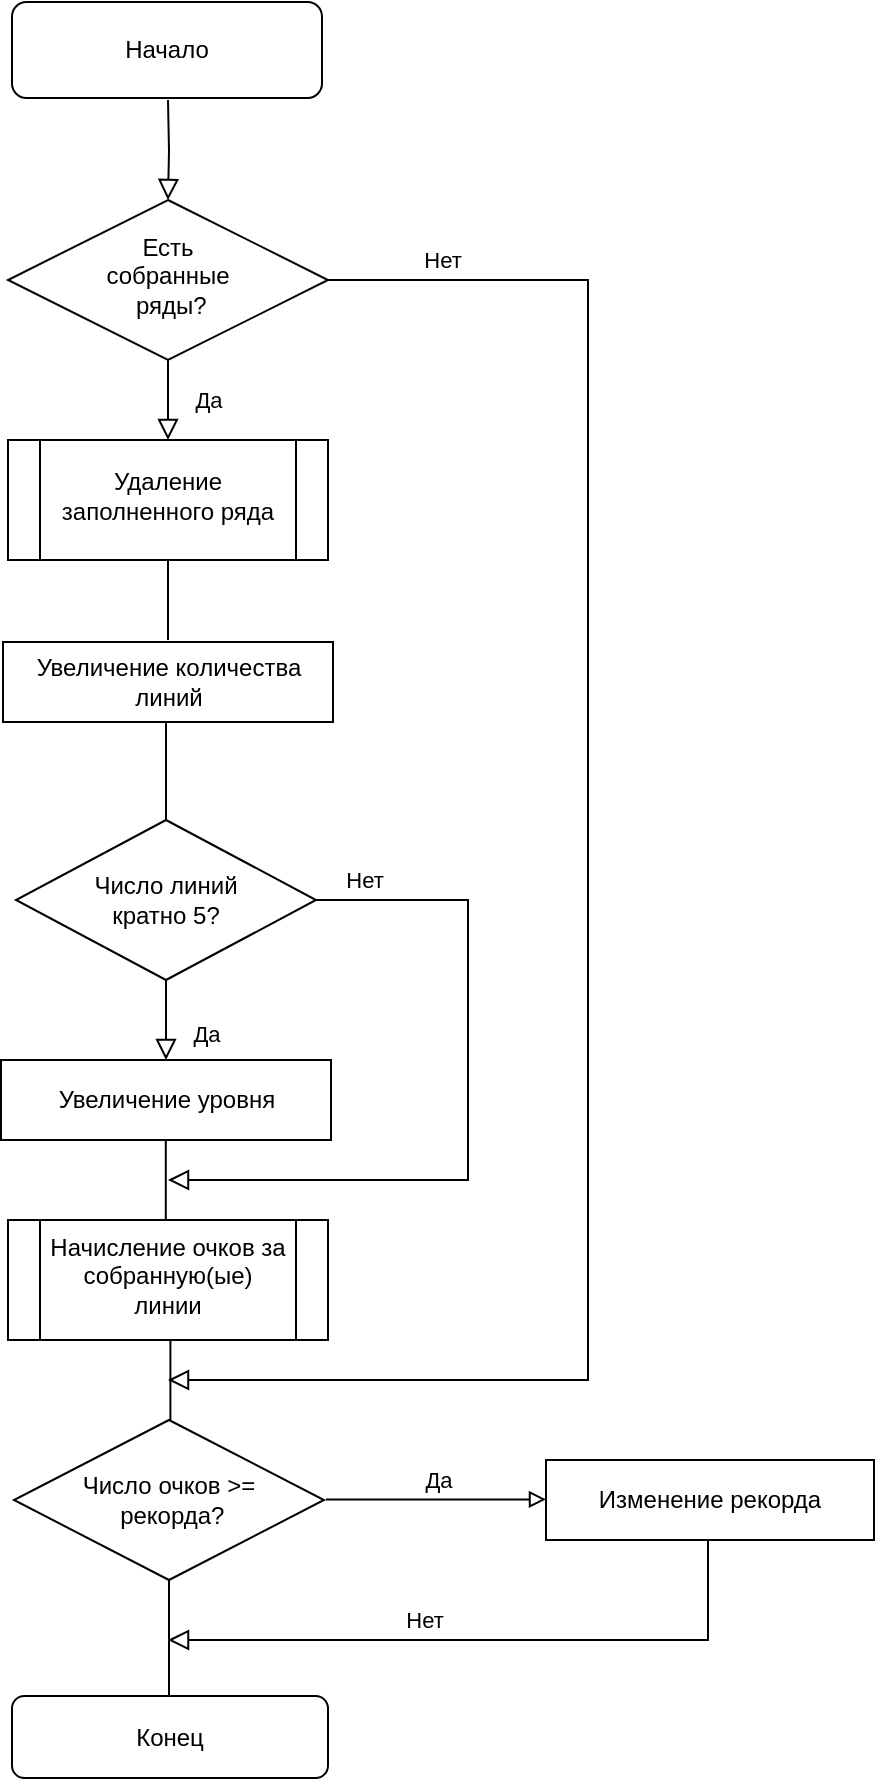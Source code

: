 <mxfile version="22.0.4" type="github">
  <diagram id="C5RBs43oDa-KdzZeNtuy" name="Page-1">
    <mxGraphModel dx="2363" dy="1195" grid="0" gridSize="10" guides="1" tooltips="1" connect="1" arrows="1" fold="1" page="1" pageScale="1" pageWidth="827" pageHeight="1169" math="0" shadow="0">
      <root>
        <mxCell id="WIyWlLk6GJQsqaUBKTNV-0" />
        <mxCell id="WIyWlLk6GJQsqaUBKTNV-1" parent="WIyWlLk6GJQsqaUBKTNV-0" />
        <mxCell id="WIyWlLk6GJQsqaUBKTNV-2" value="" style="rounded=0;html=1;jettySize=auto;orthogonalLoop=1;fontSize=11;endArrow=block;endFill=0;endSize=8;strokeWidth=1;shadow=0;labelBackgroundColor=none;edgeStyle=orthogonalEdgeStyle;" parent="WIyWlLk6GJQsqaUBKTNV-1" target="WIyWlLk6GJQsqaUBKTNV-6" edge="1">
          <mxGeometry relative="1" as="geometry">
            <mxPoint x="220" y="120" as="sourcePoint" />
          </mxGeometry>
        </mxCell>
        <mxCell id="WIyWlLk6GJQsqaUBKTNV-4" value="Да" style="rounded=0;html=1;jettySize=auto;orthogonalLoop=1;fontSize=11;endArrow=block;endFill=0;endSize=8;strokeWidth=1;shadow=0;labelBackgroundColor=none;edgeStyle=orthogonalEdgeStyle;" parent="WIyWlLk6GJQsqaUBKTNV-1" source="WIyWlLk6GJQsqaUBKTNV-6" target="WIyWlLk6GJQsqaUBKTNV-10" edge="1">
          <mxGeometry y="20" relative="1" as="geometry">
            <mxPoint as="offset" />
          </mxGeometry>
        </mxCell>
        <mxCell id="WIyWlLk6GJQsqaUBKTNV-6" value="Есть &lt;br&gt;собранные&lt;br&gt;&amp;nbsp;ряды?" style="rhombus;whiteSpace=wrap;html=1;shadow=0;fontFamily=Helvetica;fontSize=12;align=center;strokeWidth=1;spacing=6;spacingTop=-4;" parent="WIyWlLk6GJQsqaUBKTNV-1" vertex="1">
          <mxGeometry x="140" y="170" width="160" height="80" as="geometry" />
        </mxCell>
        <mxCell id="WIyWlLk6GJQsqaUBKTNV-8" value="" style="rounded=0;html=1;jettySize=auto;orthogonalLoop=1;fontSize=11;endArrow=none;endFill=0;endSize=8;strokeWidth=1;shadow=0;labelBackgroundColor=none;edgeStyle=orthogonalEdgeStyle;" parent="WIyWlLk6GJQsqaUBKTNV-1" source="WIyWlLk6GJQsqaUBKTNV-10" edge="1">
          <mxGeometry x="0.333" y="20" relative="1" as="geometry">
            <mxPoint as="offset" />
            <mxPoint x="220" y="390" as="targetPoint" />
          </mxGeometry>
        </mxCell>
        <mxCell id="WIyWlLk6GJQsqaUBKTNV-9" value="Нет" style="edgeStyle=orthogonalEdgeStyle;rounded=0;html=1;jettySize=auto;orthogonalLoop=1;fontSize=11;endArrow=block;endFill=0;endSize=8;strokeWidth=1;shadow=0;labelBackgroundColor=none;exitX=1;exitY=0.5;exitDx=0;exitDy=0;" parent="WIyWlLk6GJQsqaUBKTNV-1" source="WIyWlLk6GJQsqaUBKTNV-6" edge="1">
          <mxGeometry x="-0.872" y="10" relative="1" as="geometry">
            <mxPoint as="offset" />
            <mxPoint x="220" y="760" as="targetPoint" />
            <Array as="points">
              <mxPoint x="430" y="210" />
              <mxPoint x="430" y="760" />
            </Array>
          </mxGeometry>
        </mxCell>
        <mxCell id="WIyWlLk6GJQsqaUBKTNV-10" value="Удаление заполненного ряда" style="whiteSpace=wrap;html=1;shadow=0;fontFamily=Helvetica;fontSize=12;align=center;strokeWidth=1;spacing=6;spacingTop=-4;shape=process;backgroundOutline=1;" parent="WIyWlLk6GJQsqaUBKTNV-1" vertex="1">
          <mxGeometry x="140" y="290" width="160" height="60" as="geometry" />
        </mxCell>
        <mxCell id="WcjE2hw71G-c8iAP6cZd-1" value="Число линий &lt;br&gt;кратно 5?" style="rhombus;whiteSpace=wrap;html=1;" vertex="1" parent="WIyWlLk6GJQsqaUBKTNV-1">
          <mxGeometry x="144" y="480" width="150" height="80" as="geometry" />
        </mxCell>
        <mxCell id="WcjE2hw71G-c8iAP6cZd-3" value="" style="rounded=0;html=1;jettySize=auto;orthogonalLoop=1;fontSize=11;endArrow=none;endFill=0;endSize=8;strokeWidth=1;shadow=0;labelBackgroundColor=none;edgeStyle=orthogonalEdgeStyle;exitX=0.476;exitY=1.004;exitDx=0;exitDy=0;entryX=0.5;entryY=0;entryDx=0;entryDy=0;exitPerimeter=0;" edge="1" parent="WIyWlLk6GJQsqaUBKTNV-1" target="WcjE2hw71G-c8iAP6cZd-1">
          <mxGeometry x="0.333" y="20" relative="1" as="geometry">
            <mxPoint as="offset" />
            <mxPoint x="216.16" y="430.16" as="sourcePoint" />
            <mxPoint x="224" y="420" as="targetPoint" />
            <Array as="points">
              <mxPoint x="219" y="430" />
            </Array>
          </mxGeometry>
        </mxCell>
        <mxCell id="WcjE2hw71G-c8iAP6cZd-20" style="edgeStyle=orthogonalEdgeStyle;rounded=0;orthogonalLoop=1;jettySize=auto;html=1;strokeColor=default;endArrow=block;endFill=0;" edge="1" parent="WIyWlLk6GJQsqaUBKTNV-1">
          <mxGeometry relative="1" as="geometry">
            <mxPoint x="299" y="819.7" as="sourcePoint" />
            <mxPoint x="409" y="819.7" as="targetPoint" />
            <Array as="points">
              <mxPoint x="319" y="819.7" />
              <mxPoint x="319" y="819.7" />
            </Array>
          </mxGeometry>
        </mxCell>
        <mxCell id="WcjE2hw71G-c8iAP6cZd-24" value="Да" style="edgeLabel;html=1;align=center;verticalAlign=middle;resizable=0;points=[];" vertex="1" connectable="0" parent="WcjE2hw71G-c8iAP6cZd-20">
          <mxGeometry x="0.009" y="-4" relative="1" as="geometry">
            <mxPoint y="-14" as="offset" />
          </mxGeometry>
        </mxCell>
        <mxCell id="WcjE2hw71G-c8iAP6cZd-6" value="Да" style="rounded=0;html=1;jettySize=auto;orthogonalLoop=1;fontSize=11;endArrow=block;endFill=0;endSize=8;strokeWidth=1;shadow=0;labelBackgroundColor=none;edgeStyle=orthogonalEdgeStyle;entryX=0.5;entryY=0;entryDx=0;entryDy=0;exitX=0.5;exitY=1;exitDx=0;exitDy=0;" edge="1" parent="WIyWlLk6GJQsqaUBKTNV-1" source="WcjE2hw71G-c8iAP6cZd-1">
          <mxGeometry x="0.333" y="20" relative="1" as="geometry">
            <mxPoint as="offset" />
            <mxPoint x="225" y="560" as="sourcePoint" />
            <mxPoint x="219" y="600.0" as="targetPoint" />
            <Array as="points">
              <mxPoint x="219" y="570" />
              <mxPoint x="219" y="570" />
            </Array>
          </mxGeometry>
        </mxCell>
        <mxCell id="WcjE2hw71G-c8iAP6cZd-8" value="Начисление очков за собранную(ые) линии" style="whiteSpace=wrap;html=1;shadow=0;fontFamily=Helvetica;fontSize=12;align=center;strokeWidth=1;spacing=6;spacingTop=-4;shape=process;backgroundOutline=1;" vertex="1" parent="WIyWlLk6GJQsqaUBKTNV-1">
          <mxGeometry x="140" y="680" width="160" height="60" as="geometry" />
        </mxCell>
        <mxCell id="WcjE2hw71G-c8iAP6cZd-10" value="Число очков &amp;gt;=&lt;br&gt;&amp;nbsp;рекорда?" style="rhombus;whiteSpace=wrap;html=1;" vertex="1" parent="WIyWlLk6GJQsqaUBKTNV-1">
          <mxGeometry x="143" y="780" width="155" height="80" as="geometry" />
        </mxCell>
        <mxCell id="WcjE2hw71G-c8iAP6cZd-13" value="" style="html=1;jettySize=auto;orthogonalLoop=1;fontSize=11;endArrow=none;endFill=0;strokeWidth=1;shadow=0;labelBackgroundColor=none;edgeStyle=orthogonalEdgeStyle;entryX=0.5;entryY=0;entryDx=0;entryDy=0;exitX=0.5;exitY=1;exitDx=0;exitDy=0;strokeColor=default;rounded=0;" edge="1" parent="WIyWlLk6GJQsqaUBKTNV-1">
          <mxGeometry x="0.333" y="20" relative="1" as="geometry">
            <mxPoint as="offset" />
            <mxPoint x="218.9" y="640" as="sourcePoint" />
            <mxPoint x="218.9" y="680" as="targetPoint" />
            <Array as="points">
              <mxPoint x="218.9" y="650" />
              <mxPoint x="218.9" y="650" />
            </Array>
          </mxGeometry>
        </mxCell>
        <mxCell id="WcjE2hw71G-c8iAP6cZd-16" value="" style="html=1;jettySize=auto;orthogonalLoop=1;fontSize=11;endArrow=none;endFill=0;strokeWidth=1;shadow=0;labelBackgroundColor=none;edgeStyle=orthogonalEdgeStyle;entryX=0.5;entryY=0;entryDx=0;entryDy=0;exitX=0.5;exitY=1;exitDx=0;exitDy=0;strokeColor=default;rounded=0;" edge="1" parent="WIyWlLk6GJQsqaUBKTNV-1">
          <mxGeometry x="0.333" y="20" relative="1" as="geometry">
            <mxPoint as="offset" />
            <mxPoint x="221.2" y="740" as="sourcePoint" />
            <mxPoint x="221.2" y="780" as="targetPoint" />
            <Array as="points">
              <mxPoint x="221.2" y="750" />
              <mxPoint x="221.2" y="750" />
            </Array>
          </mxGeometry>
        </mxCell>
        <mxCell id="WcjE2hw71G-c8iAP6cZd-18" value="Нет" style="edgeStyle=orthogonalEdgeStyle;rounded=0;html=1;jettySize=auto;orthogonalLoop=1;fontSize=11;endArrow=block;endFill=0;endSize=8;strokeWidth=1;shadow=0;labelBackgroundColor=none;exitX=1;exitY=0.5;exitDx=0;exitDy=0;" edge="1" parent="WIyWlLk6GJQsqaUBKTNV-1" source="WcjE2hw71G-c8iAP6cZd-1">
          <mxGeometry x="-0.872" y="10" relative="1" as="geometry">
            <mxPoint as="offset" />
            <mxPoint x="310" y="330" as="sourcePoint" />
            <mxPoint x="220" y="660" as="targetPoint" />
            <Array as="points">
              <mxPoint x="370" y="520" />
              <mxPoint x="370" y="660" />
              <mxPoint x="230" y="660" />
            </Array>
          </mxGeometry>
        </mxCell>
        <mxCell id="WcjE2hw71G-c8iAP6cZd-25" value="" style="edgeStyle=orthogonalEdgeStyle;rounded=0;html=1;jettySize=auto;orthogonalLoop=1;fontSize=11;endArrow=block;endFill=0;endSize=8;strokeWidth=1;shadow=0;labelBackgroundColor=none;exitX=0.5;exitY=1;exitDx=0;exitDy=0;" edge="1" parent="WIyWlLk6GJQsqaUBKTNV-1">
          <mxGeometry x="-0.872" y="10" relative="1" as="geometry">
            <mxPoint as="offset" />
            <mxPoint x="490" y="840" as="sourcePoint" />
            <mxPoint x="220" y="890" as="targetPoint" />
            <Array as="points">
              <mxPoint x="490" y="890" />
            </Array>
          </mxGeometry>
        </mxCell>
        <mxCell id="WcjE2hw71G-c8iAP6cZd-26" value="Нет" style="edgeLabel;html=1;align=center;verticalAlign=middle;resizable=0;points=[];" vertex="1" connectable="0" parent="WcjE2hw71G-c8iAP6cZd-25">
          <mxGeometry x="0.201" relative="1" as="geometry">
            <mxPoint y="-10" as="offset" />
          </mxGeometry>
        </mxCell>
        <mxCell id="WcjE2hw71G-c8iAP6cZd-27" value="" style="html=1;jettySize=auto;orthogonalLoop=1;fontSize=11;endArrow=none;endFill=0;strokeWidth=1;shadow=0;labelBackgroundColor=none;edgeStyle=orthogonalEdgeStyle;entryX=0.5;entryY=0;entryDx=0;entryDy=0;exitX=0.5;exitY=1;exitDx=0;exitDy=0;strokeColor=default;rounded=0;" edge="1" parent="WIyWlLk6GJQsqaUBKTNV-1" source="WcjE2hw71G-c8iAP6cZd-10">
          <mxGeometry x="0.333" y="20" relative="1" as="geometry">
            <mxPoint as="offset" />
            <mxPoint x="231.2" y="750" as="sourcePoint" />
            <mxPoint x="218" y="920" as="targetPoint" />
            <Array as="points">
              <mxPoint x="220" y="920" />
            </Array>
          </mxGeometry>
        </mxCell>
        <mxCell id="WcjE2hw71G-c8iAP6cZd-30" value="Изменение рекорда" style="rounded=0;whiteSpace=wrap;html=1;" vertex="1" parent="WIyWlLk6GJQsqaUBKTNV-1">
          <mxGeometry x="409" y="800" width="164" height="40" as="geometry" />
        </mxCell>
        <mxCell id="WcjE2hw71G-c8iAP6cZd-31" value="Конец" style="rounded=1;whiteSpace=wrap;html=1;" vertex="1" parent="WIyWlLk6GJQsqaUBKTNV-1">
          <mxGeometry x="142" y="918" width="158" height="41" as="geometry" />
        </mxCell>
        <mxCell id="WcjE2hw71G-c8iAP6cZd-32" value="Увеличение уровня" style="rounded=0;whiteSpace=wrap;html=1;" vertex="1" parent="WIyWlLk6GJQsqaUBKTNV-1">
          <mxGeometry x="136.5" y="600" width="165" height="40" as="geometry" />
        </mxCell>
        <mxCell id="WcjE2hw71G-c8iAP6cZd-35" value="Увеличение количества линий" style="rounded=0;whiteSpace=wrap;html=1;" vertex="1" parent="WIyWlLk6GJQsqaUBKTNV-1">
          <mxGeometry x="137.5" y="391" width="165" height="40" as="geometry" />
        </mxCell>
        <mxCell id="WcjE2hw71G-c8iAP6cZd-36" value="Начало" style="rounded=1;whiteSpace=wrap;html=1;" vertex="1" parent="WIyWlLk6GJQsqaUBKTNV-1">
          <mxGeometry x="142" y="71" width="155" height="48" as="geometry" />
        </mxCell>
      </root>
    </mxGraphModel>
  </diagram>
</mxfile>
